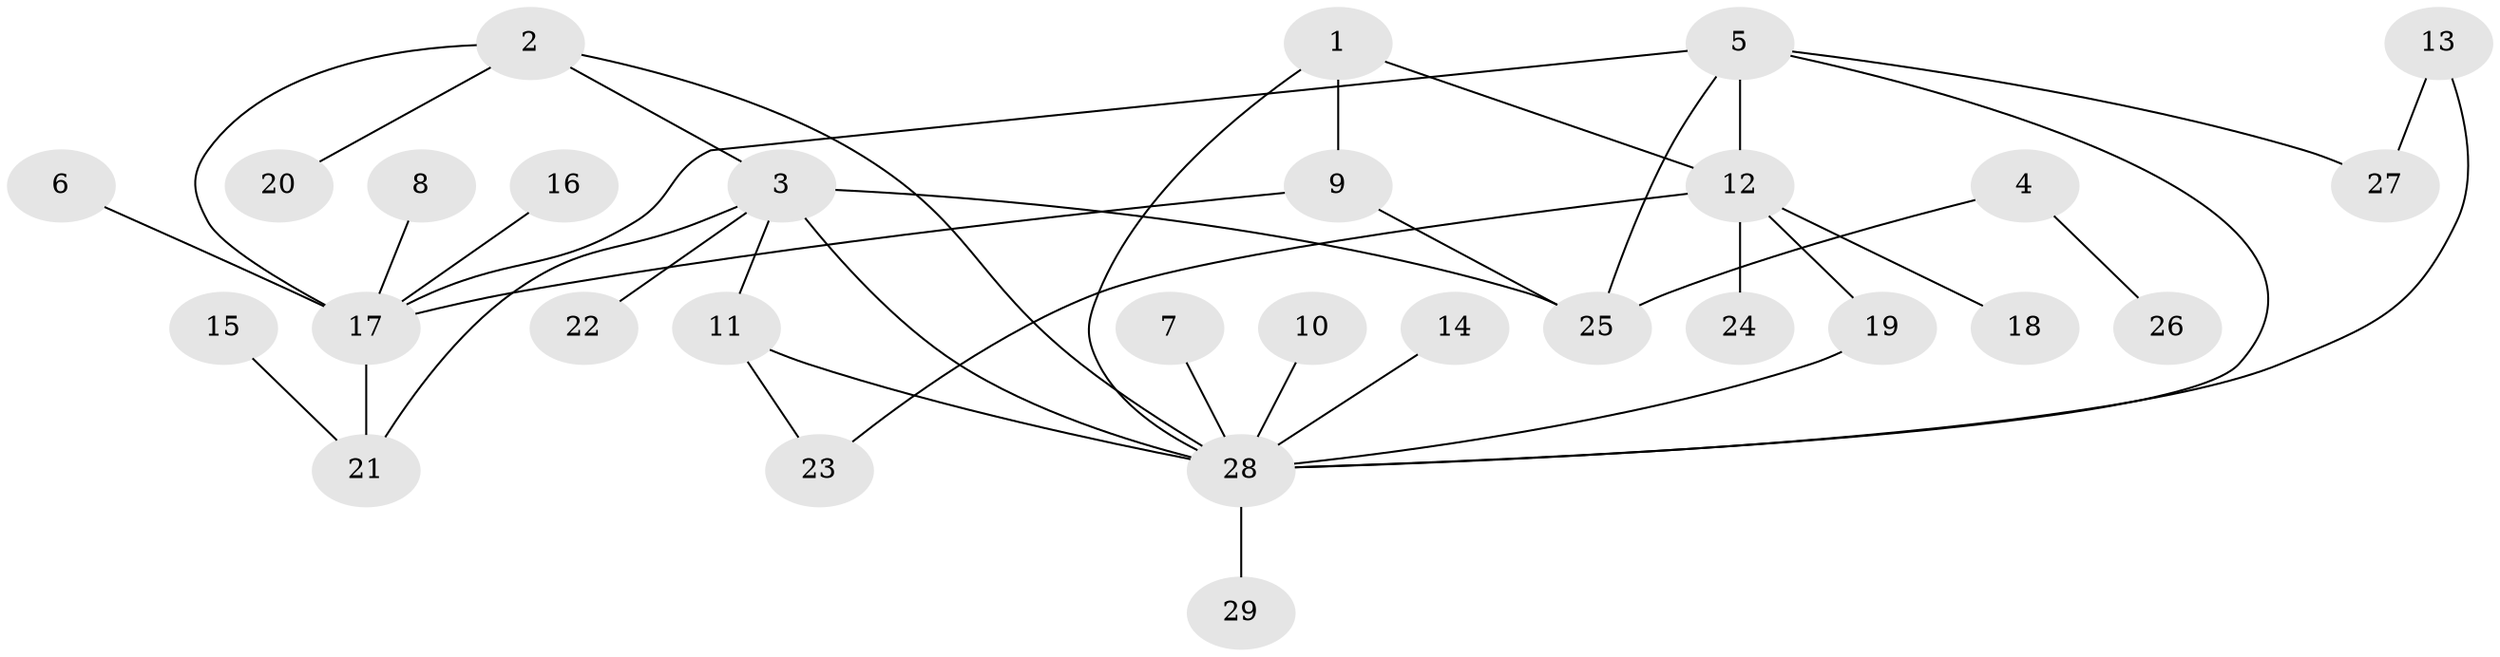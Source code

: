 // original degree distribution, {5: 0.0425531914893617, 6: 0.06382978723404255, 3: 0.02127659574468085, 4: 0.06382978723404255, 9: 0.02127659574468085, 13: 0.02127659574468085, 2: 0.2765957446808511, 1: 0.48936170212765956}
// Generated by graph-tools (version 1.1) at 2025/37/03/04/25 23:37:40]
// undirected, 29 vertices, 39 edges
graph export_dot {
  node [color=gray90,style=filled];
  1;
  2;
  3;
  4;
  5;
  6;
  7;
  8;
  9;
  10;
  11;
  12;
  13;
  14;
  15;
  16;
  17;
  18;
  19;
  20;
  21;
  22;
  23;
  24;
  25;
  26;
  27;
  28;
  29;
  1 -- 9 [weight=1.0];
  1 -- 12 [weight=1.0];
  1 -- 28 [weight=1.0];
  2 -- 3 [weight=1.0];
  2 -- 17 [weight=1.0];
  2 -- 20 [weight=1.0];
  2 -- 28 [weight=1.0];
  3 -- 11 [weight=1.0];
  3 -- 21 [weight=1.0];
  3 -- 22 [weight=1.0];
  3 -- 25 [weight=1.0];
  3 -- 28 [weight=1.0];
  4 -- 25 [weight=1.0];
  4 -- 26 [weight=1.0];
  5 -- 12 [weight=1.0];
  5 -- 17 [weight=1.0];
  5 -- 25 [weight=1.0];
  5 -- 27 [weight=1.0];
  5 -- 28 [weight=1.0];
  6 -- 17 [weight=1.0];
  7 -- 28 [weight=1.0];
  8 -- 17 [weight=1.0];
  9 -- 17 [weight=1.0];
  9 -- 25 [weight=1.0];
  10 -- 28 [weight=1.0];
  11 -- 23 [weight=1.0];
  11 -- 28 [weight=1.0];
  12 -- 18 [weight=1.0];
  12 -- 19 [weight=1.0];
  12 -- 23 [weight=1.0];
  12 -- 24 [weight=1.0];
  13 -- 27 [weight=1.0];
  13 -- 28 [weight=1.0];
  14 -- 28 [weight=1.0];
  15 -- 21 [weight=1.0];
  16 -- 17 [weight=1.0];
  17 -- 21 [weight=1.0];
  19 -- 28 [weight=1.0];
  28 -- 29 [weight=1.0];
}
